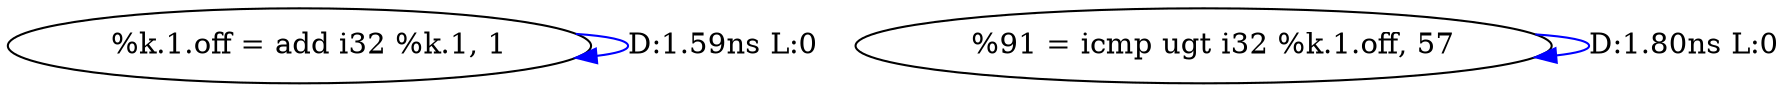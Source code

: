 digraph {
Node0x2547980[label="  %k.1.off = add i32 %k.1, 1"];
Node0x2547980 -> Node0x2547980[label="D:1.59ns L:0",color=blue];
Node0x2547a60[label="  %91 = icmp ugt i32 %k.1.off, 57"];
Node0x2547a60 -> Node0x2547a60[label="D:1.80ns L:0",color=blue];
}
